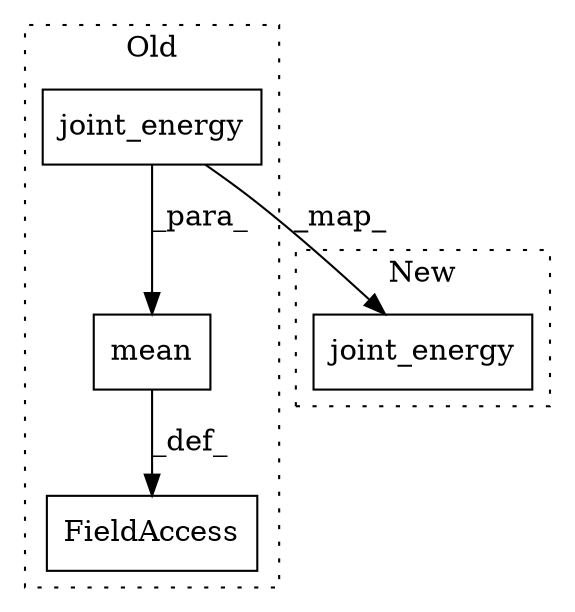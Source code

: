 digraph G {
subgraph cluster0 {
1 [label="joint_energy" a="32" s="2325,2359" l="13,1" shape="box"];
3 [label="FieldAccess" a="22" s="2367" l="15" shape="box"];
4 [label="mean" a="32" s="2302,2360" l="5,1" shape="box"];
label = "Old";
style="dotted";
}
subgraph cluster1 {
2 [label="joint_energy" a="32" s="2338,2372" l="13,1" shape="box"];
label = "New";
style="dotted";
}
1 -> 4 [label="_para_"];
1 -> 2 [label="_map_"];
4 -> 3 [label="_def_"];
}
